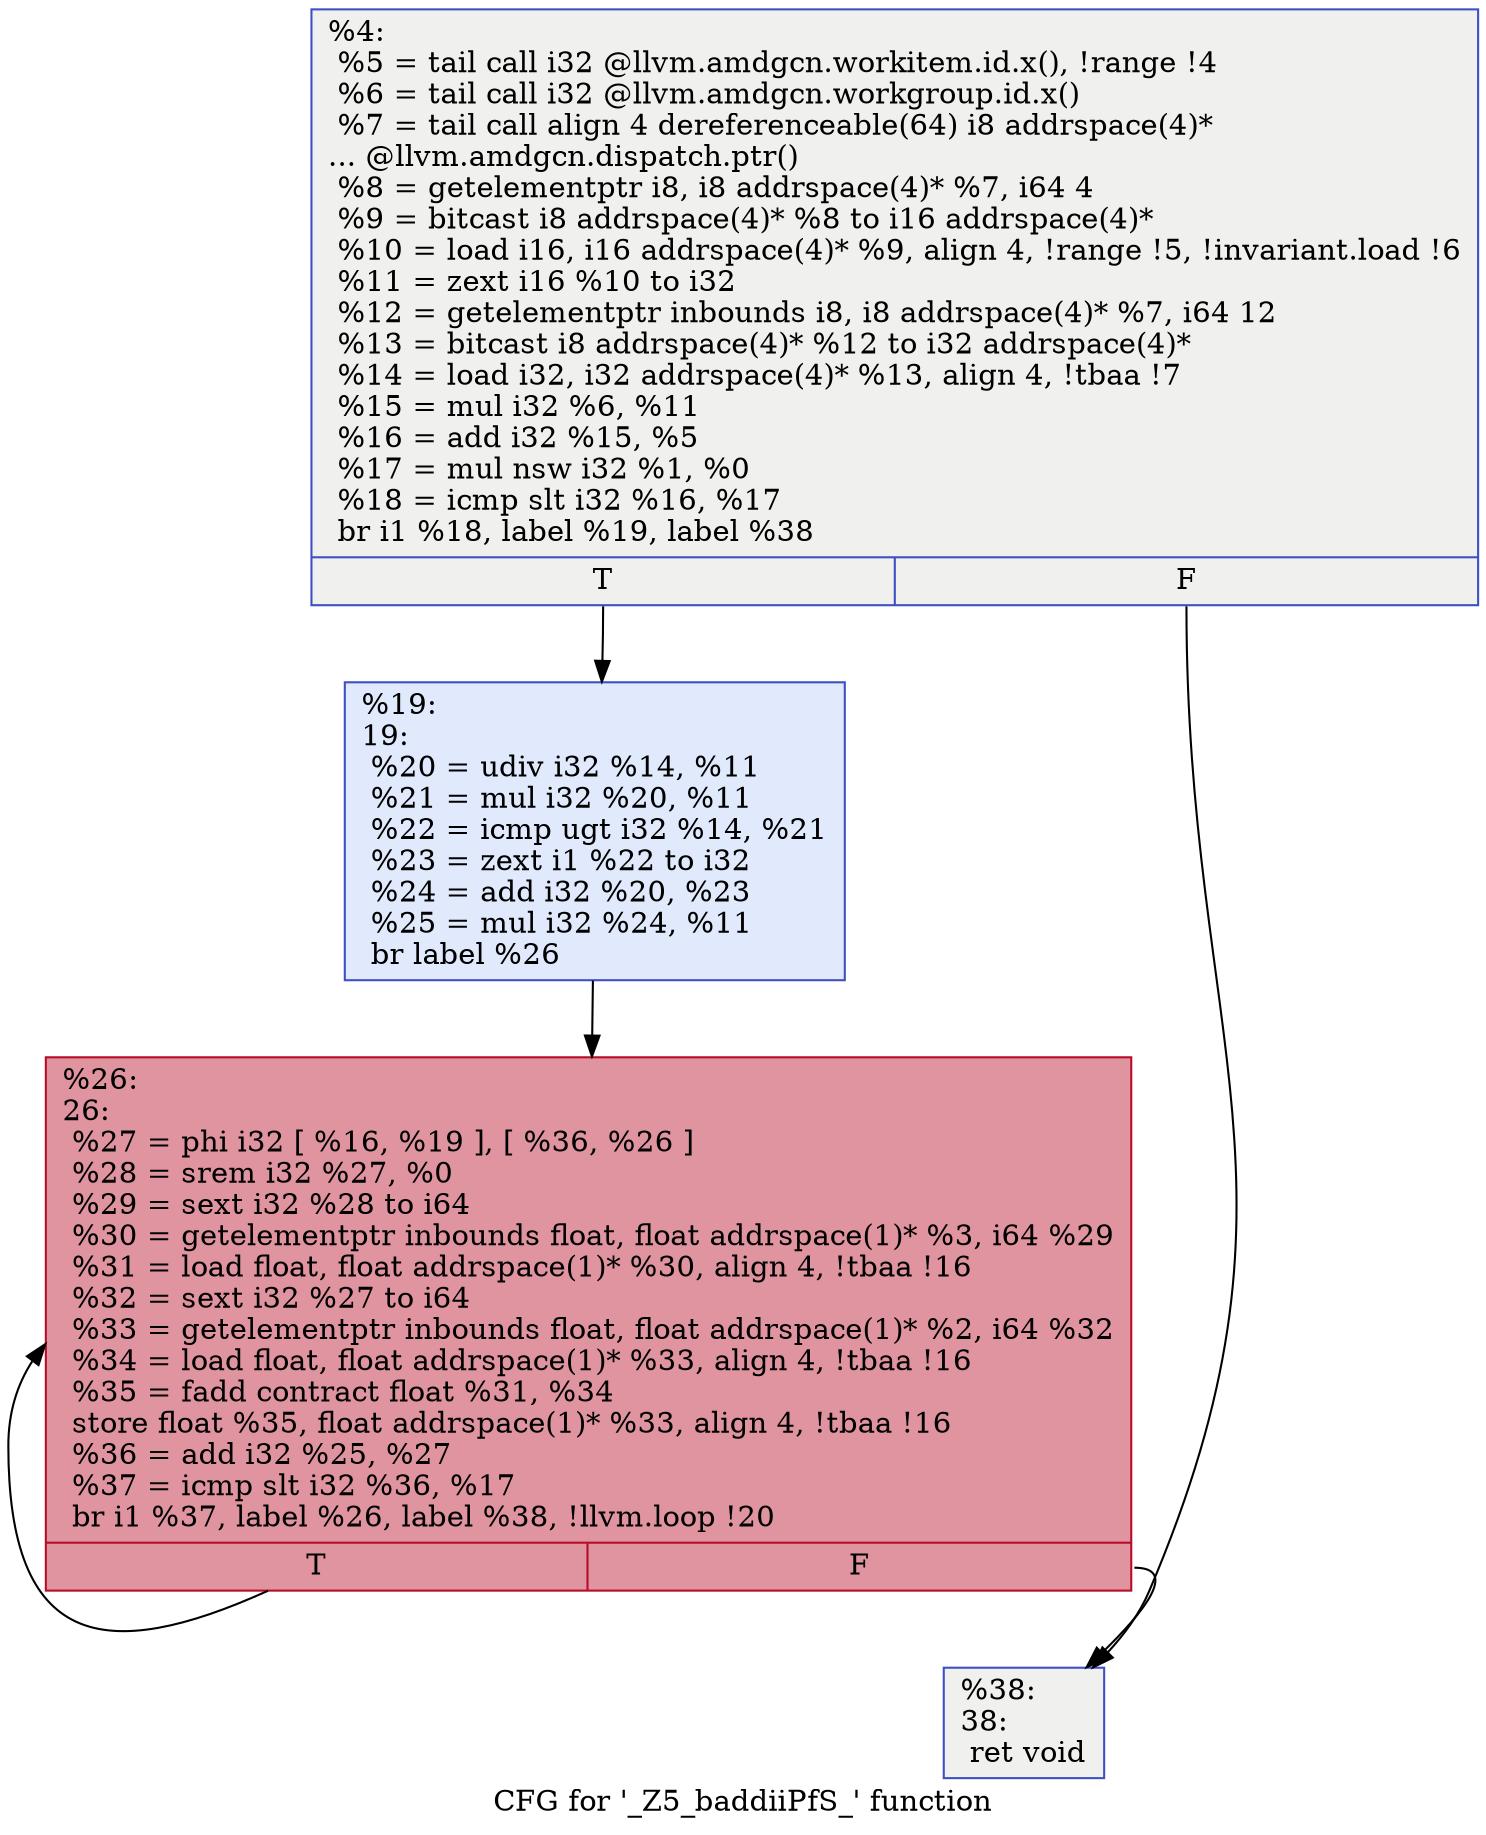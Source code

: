 digraph "CFG for '_Z5_baddiiPfS_' function" {
	label="CFG for '_Z5_baddiiPfS_' function";

	Node0x4d1a490 [shape=record,color="#3d50c3ff", style=filled, fillcolor="#dedcdb70",label="{%4:\l  %5 = tail call i32 @llvm.amdgcn.workitem.id.x(), !range !4\l  %6 = tail call i32 @llvm.amdgcn.workgroup.id.x()\l  %7 = tail call align 4 dereferenceable(64) i8 addrspace(4)*\l... @llvm.amdgcn.dispatch.ptr()\l  %8 = getelementptr i8, i8 addrspace(4)* %7, i64 4\l  %9 = bitcast i8 addrspace(4)* %8 to i16 addrspace(4)*\l  %10 = load i16, i16 addrspace(4)* %9, align 4, !range !5, !invariant.load !6\l  %11 = zext i16 %10 to i32\l  %12 = getelementptr inbounds i8, i8 addrspace(4)* %7, i64 12\l  %13 = bitcast i8 addrspace(4)* %12 to i32 addrspace(4)*\l  %14 = load i32, i32 addrspace(4)* %13, align 4, !tbaa !7\l  %15 = mul i32 %6, %11\l  %16 = add i32 %15, %5\l  %17 = mul nsw i32 %1, %0\l  %18 = icmp slt i32 %16, %17\l  br i1 %18, label %19, label %38\l|{<s0>T|<s1>F}}"];
	Node0x4d1a490:s0 -> Node0x4d1a520;
	Node0x4d1a490:s1 -> Node0x4d1c830;
	Node0x4d1a520 [shape=record,color="#3d50c3ff", style=filled, fillcolor="#b9d0f970",label="{%19:\l19:                                               \l  %20 = udiv i32 %14, %11\l  %21 = mul i32 %20, %11\l  %22 = icmp ugt i32 %14, %21\l  %23 = zext i1 %22 to i32\l  %24 = add i32 %20, %23\l  %25 = mul i32 %24, %11\l  br label %26\l}"];
	Node0x4d1a520 -> Node0x4d1ccb0;
	Node0x4d1ccb0 [shape=record,color="#b70d28ff", style=filled, fillcolor="#b70d2870",label="{%26:\l26:                                               \l  %27 = phi i32 [ %16, %19 ], [ %36, %26 ]\l  %28 = srem i32 %27, %0\l  %29 = sext i32 %28 to i64\l  %30 = getelementptr inbounds float, float addrspace(1)* %3, i64 %29\l  %31 = load float, float addrspace(1)* %30, align 4, !tbaa !16\l  %32 = sext i32 %27 to i64\l  %33 = getelementptr inbounds float, float addrspace(1)* %2, i64 %32\l  %34 = load float, float addrspace(1)* %33, align 4, !tbaa !16\l  %35 = fadd contract float %31, %34\l  store float %35, float addrspace(1)* %33, align 4, !tbaa !16\l  %36 = add i32 %25, %27\l  %37 = icmp slt i32 %36, %17\l  br i1 %37, label %26, label %38, !llvm.loop !20\l|{<s0>T|<s1>F}}"];
	Node0x4d1ccb0:s0 -> Node0x4d1ccb0;
	Node0x4d1ccb0:s1 -> Node0x4d1c830;
	Node0x4d1c830 [shape=record,color="#3d50c3ff", style=filled, fillcolor="#dedcdb70",label="{%38:\l38:                                               \l  ret void\l}"];
}
